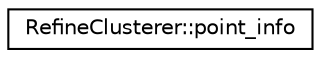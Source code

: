 digraph "Graphical Class Hierarchy"
{
  edge [fontname="Helvetica",fontsize="10",labelfontname="Helvetica",labelfontsize="10"];
  node [fontname="Helvetica",fontsize="10",shape=record];
  rankdir="LR";
  Node0 [label="RefineClusterer::point_info",height=0.2,width=0.4,color="black", fillcolor="white", style="filled",URL="$structkaldi_1_1RefineClusterer_1_1point__info.html"];
}
